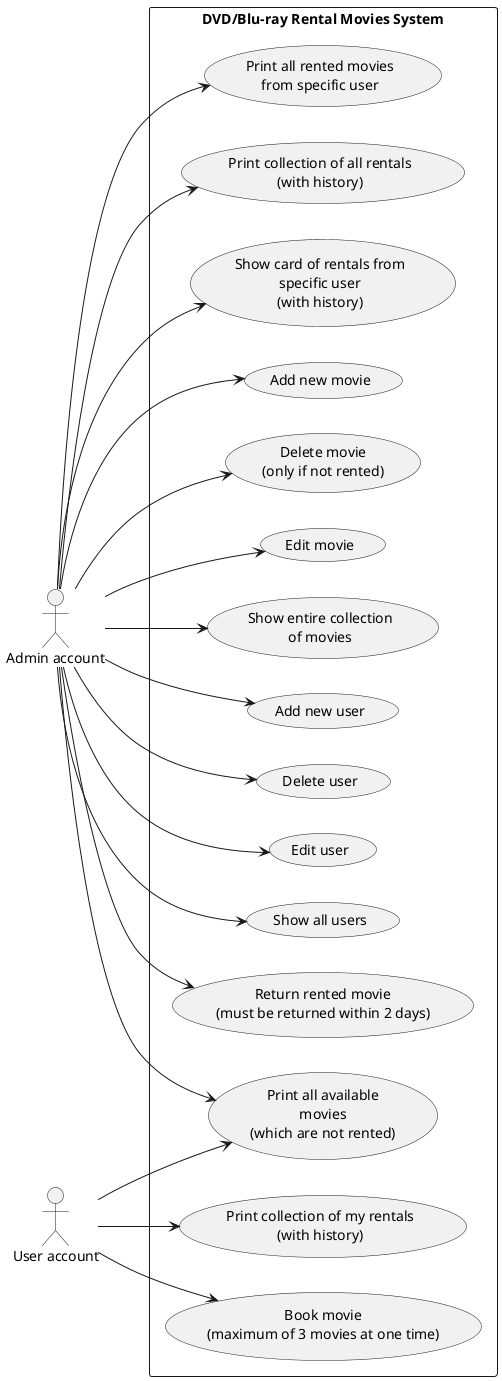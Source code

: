 @startuml

left to right direction
skinparam packageStyle rectangle

rectangle "DVD/Blu-ray Rental Movies System" {
    usecase "Add new movie"
    usecase "Delete movie\n(only if not rented)"
    usecase "Edit movie"
    usecase "Show entire collection\nof movies"
    usecase "Print all available\nmovies\n(which are not rented)"
    usecase "Add new user"
    usecase "Delete user"
    usecase "Edit user"
    usecase "Show all users"
    usecase "Book movie\n(maximum of 3 movies at one time)"
    usecase "Return rented movie\n(must be returned within 2 days)"
    usecase "Print all rented movies\nfrom specific user"
    usecase "Print collection of all rentals\n(with history)"
    usecase "Show card of rentals from\nspecific user\n(with history)"
    usecase "Print collection of my rentals\n(with history)"
}

"Admin account" --> "Add new movie"
"Admin account" --> "Delete movie\n(only if not rented)"
"Admin account" --> "Edit movie"
"Admin account" --> "Show entire collection\nof movies"
"Admin account" --> "Print all available\nmovies\n(which are not rented)"
"Admin account" --> "Add new user"
"Admin account" --> "Delete user"
"Admin account" --> "Edit user"
"Admin account" --> "Show all users"
"Admin account" --> "Return rented movie\n(must be returned within 2 days)"
"Admin account" --> "Print all rented movies\nfrom specific user"
"Admin account" --> "Print collection of all rentals\n(with history)"
"Admin account" --> "Show card of rentals from\nspecific user\n(with history)"

"User account" --> "Print all available\nmovies\n(which are not rented)"
"User account" --> "Print collection of my rentals\n(with history)"
"User account" --> "Book movie\n(maximum of 3 movies at one time)"

@enduml
